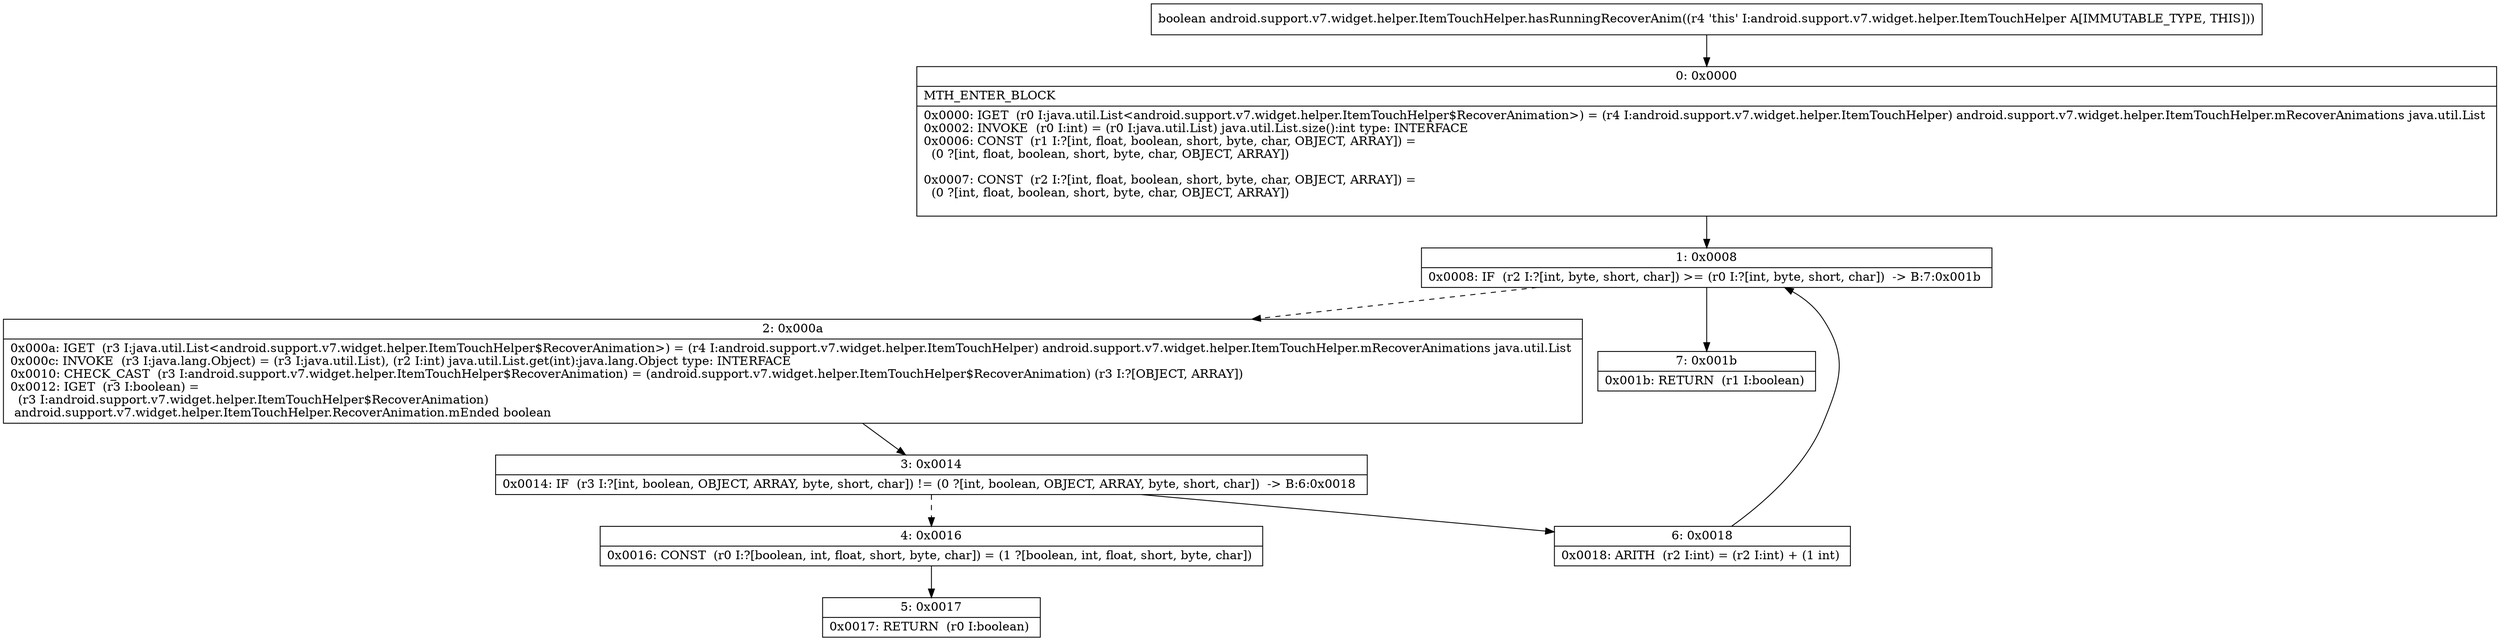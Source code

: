 digraph "CFG forandroid.support.v7.widget.helper.ItemTouchHelper.hasRunningRecoverAnim()Z" {
Node_0 [shape=record,label="{0\:\ 0x0000|MTH_ENTER_BLOCK\l|0x0000: IGET  (r0 I:java.util.List\<android.support.v7.widget.helper.ItemTouchHelper$RecoverAnimation\>) = (r4 I:android.support.v7.widget.helper.ItemTouchHelper) android.support.v7.widget.helper.ItemTouchHelper.mRecoverAnimations java.util.List \l0x0002: INVOKE  (r0 I:int) = (r0 I:java.util.List) java.util.List.size():int type: INTERFACE \l0x0006: CONST  (r1 I:?[int, float, boolean, short, byte, char, OBJECT, ARRAY]) = \l  (0 ?[int, float, boolean, short, byte, char, OBJECT, ARRAY])\l \l0x0007: CONST  (r2 I:?[int, float, boolean, short, byte, char, OBJECT, ARRAY]) = \l  (0 ?[int, float, boolean, short, byte, char, OBJECT, ARRAY])\l \l}"];
Node_1 [shape=record,label="{1\:\ 0x0008|0x0008: IF  (r2 I:?[int, byte, short, char]) \>= (r0 I:?[int, byte, short, char])  \-\> B:7:0x001b \l}"];
Node_2 [shape=record,label="{2\:\ 0x000a|0x000a: IGET  (r3 I:java.util.List\<android.support.v7.widget.helper.ItemTouchHelper$RecoverAnimation\>) = (r4 I:android.support.v7.widget.helper.ItemTouchHelper) android.support.v7.widget.helper.ItemTouchHelper.mRecoverAnimations java.util.List \l0x000c: INVOKE  (r3 I:java.lang.Object) = (r3 I:java.util.List), (r2 I:int) java.util.List.get(int):java.lang.Object type: INTERFACE \l0x0010: CHECK_CAST  (r3 I:android.support.v7.widget.helper.ItemTouchHelper$RecoverAnimation) = (android.support.v7.widget.helper.ItemTouchHelper$RecoverAnimation) (r3 I:?[OBJECT, ARRAY]) \l0x0012: IGET  (r3 I:boolean) = \l  (r3 I:android.support.v7.widget.helper.ItemTouchHelper$RecoverAnimation)\l android.support.v7.widget.helper.ItemTouchHelper.RecoverAnimation.mEnded boolean \l}"];
Node_3 [shape=record,label="{3\:\ 0x0014|0x0014: IF  (r3 I:?[int, boolean, OBJECT, ARRAY, byte, short, char]) != (0 ?[int, boolean, OBJECT, ARRAY, byte, short, char])  \-\> B:6:0x0018 \l}"];
Node_4 [shape=record,label="{4\:\ 0x0016|0x0016: CONST  (r0 I:?[boolean, int, float, short, byte, char]) = (1 ?[boolean, int, float, short, byte, char]) \l}"];
Node_5 [shape=record,label="{5\:\ 0x0017|0x0017: RETURN  (r0 I:boolean) \l}"];
Node_6 [shape=record,label="{6\:\ 0x0018|0x0018: ARITH  (r2 I:int) = (r2 I:int) + (1 int) \l}"];
Node_7 [shape=record,label="{7\:\ 0x001b|0x001b: RETURN  (r1 I:boolean) \l}"];
MethodNode[shape=record,label="{boolean android.support.v7.widget.helper.ItemTouchHelper.hasRunningRecoverAnim((r4 'this' I:android.support.v7.widget.helper.ItemTouchHelper A[IMMUTABLE_TYPE, THIS])) }"];
MethodNode -> Node_0;
Node_0 -> Node_1;
Node_1 -> Node_2[style=dashed];
Node_1 -> Node_7;
Node_2 -> Node_3;
Node_3 -> Node_4[style=dashed];
Node_3 -> Node_6;
Node_4 -> Node_5;
Node_6 -> Node_1;
}


